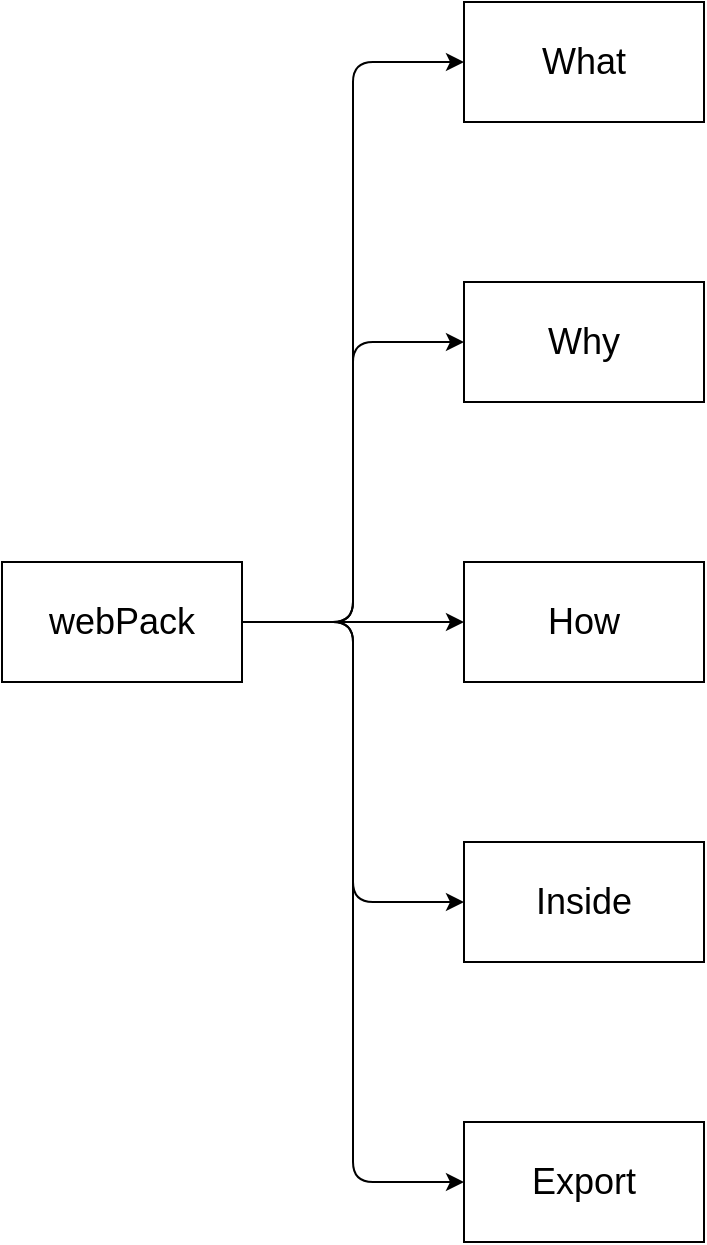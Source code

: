 <mxfile version="13.1.3" pages="6">
    <diagram id="6hGFLwfOUW9BJ-s0fimq" name="webPack">
        <mxGraphModel dx="1417" dy="824" grid="1" gridSize="10" guides="1" tooltips="1" connect="1" arrows="1" fold="1" page="1" pageScale="1" pageWidth="1169" pageHeight="827" math="0" shadow="0">
            <root>
                <mxCell id="0"/>
                <mxCell id="1" parent="0"/>
                <mxCell id="98" value="&lt;font style=&quot;font-size: 18px&quot;&gt;Why&lt;/font&gt;" style="rounded=0;whiteSpace=wrap;html=1;" vertex="1" parent="1">
                    <mxGeometry x="471" y="415" width="120" height="60" as="geometry"/>
                </mxCell>
                <mxCell id="102" value="&lt;span style=&quot;font-size: 18px&quot;&gt;How&lt;/span&gt;" style="rounded=0;whiteSpace=wrap;html=1;" vertex="1" parent="1">
                    <mxGeometry x="471" y="555" width="120" height="60" as="geometry"/>
                </mxCell>
                <mxCell id="115" style="edgeStyle=orthogonalEdgeStyle;rounded=1;orthogonalLoop=1;jettySize=auto;html=1;exitX=1;exitY=0.5;exitDx=0;exitDy=0;entryX=0;entryY=0.5;entryDx=0;entryDy=0;" edge="1" parent="1" source="113" target="100">
                    <mxGeometry relative="1" as="geometry"/>
                </mxCell>
                <mxCell id="116" style="edgeStyle=orthogonalEdgeStyle;rounded=1;orthogonalLoop=1;jettySize=auto;html=1;exitX=1;exitY=0.5;exitDx=0;exitDy=0;entryX=0;entryY=0.5;entryDx=0;entryDy=0;" edge="1" parent="1" source="113" target="98">
                    <mxGeometry relative="1" as="geometry"/>
                </mxCell>
                <mxCell id="117" style="edgeStyle=orthogonalEdgeStyle;rounded=1;orthogonalLoop=1;jettySize=auto;html=1;exitX=1;exitY=0.5;exitDx=0;exitDy=0;entryX=0;entryY=0.5;entryDx=0;entryDy=0;" edge="1" parent="1" source="113" target="102">
                    <mxGeometry relative="1" as="geometry"/>
                </mxCell>
                <mxCell id="118" style="edgeStyle=orthogonalEdgeStyle;rounded=1;orthogonalLoop=1;jettySize=auto;html=1;exitX=1;exitY=0.5;exitDx=0;exitDy=0;entryX=0;entryY=0.5;entryDx=0;entryDy=0;" edge="1" parent="1" source="113" target="109">
                    <mxGeometry relative="1" as="geometry"/>
                </mxCell>
                <mxCell id="119" style="edgeStyle=orthogonalEdgeStyle;rounded=1;orthogonalLoop=1;jettySize=auto;html=1;exitX=1;exitY=0.5;exitDx=0;exitDy=0;entryX=0;entryY=0.5;entryDx=0;entryDy=0;" edge="1" parent="1" source="113" target="111">
                    <mxGeometry relative="1" as="geometry"/>
                </mxCell>
                <mxCell id="113" value="&lt;span style=&quot;font-size: 18px&quot;&gt;webPack&lt;br&gt;&lt;/span&gt;" style="rounded=0;whiteSpace=wrap;html=1;" vertex="1" parent="1">
                    <mxGeometry x="240" y="555" width="120" height="60" as="geometry"/>
                </mxCell>
                <mxCell id="109" value="&lt;span style=&quot;font-size: 18px&quot;&gt;Inside&lt;/span&gt;" style="rounded=0;whiteSpace=wrap;html=1;" vertex="1" parent="1">
                    <mxGeometry x="471" y="695" width="120" height="60" as="geometry"/>
                </mxCell>
                <mxCell id="111" value="&lt;span style=&quot;font-size: 18px&quot;&gt;Export&lt;/span&gt;" style="rounded=0;whiteSpace=wrap;html=1;" vertex="1" parent="1">
                    <mxGeometry x="471" y="835" width="120" height="60" as="geometry"/>
                </mxCell>
                <mxCell id="100" value="&lt;span style=&quot;font-size: 18px&quot;&gt;What&lt;/span&gt;" style="rounded=0;whiteSpace=wrap;html=1;" vertex="1" parent="1">
                    <mxGeometry x="471" y="275" width="120" height="60" as="geometry"/>
                </mxCell>
            </root>
        </mxGraphModel>
    </diagram>
    <diagram id="XiqUCo6GnZzwaEPwd8Sf" name="What">
        <mxGraphModel dx="992" dy="577" grid="1" gridSize="10" guides="1" tooltips="1" connect="1" arrows="1" fold="1" page="1" pageScale="1" pageWidth="1169" pageHeight="827" math="0" shadow="0">
            <root>
                <mxCell id="H03FQ0UtckC1y0QdnC1N-0"/>
                <mxCell id="H03FQ0UtckC1y0QdnC1N-1" parent="H03FQ0UtckC1y0QdnC1N-0"/>
            </root>
        </mxGraphModel>
    </diagram>
    <diagram id="5wwRIe0Xk5iu5gXwRUmf" name="Why">
        <mxGraphModel dx="992" dy="577" grid="1" gridSize="10" guides="1" tooltips="1" connect="1" arrows="1" fold="1" page="1" pageScale="1" pageWidth="827" pageHeight="1169" math="0" shadow="0">
            <root>
                <mxCell id="Ko6x21cP4NmNv93zAIZ_-0"/>
                <mxCell id="Ko6x21cP4NmNv93zAIZ_-1" parent="Ko6x21cP4NmNv93zAIZ_-0"/>
            </root>
        </mxGraphModel>
    </diagram>
    <diagram id="CrYnq88ntsjkxuK0wAAt" name="How">
        <mxGraphModel dx="1444" dy="577" grid="1" gridSize="10" guides="1" tooltips="1" connect="1" arrows="1" fold="1" page="1" pageScale="1" pageWidth="1169" pageHeight="827" math="0" shadow="0">
            <root>
                <mxCell id="W_GrJ6avN32SDptm_MAF-0"/>
                <mxCell id="W_GrJ6avN32SDptm_MAF-1" parent="W_GrJ6avN32SDptm_MAF-0"/>
                <mxCell id="D54nxlyHDCIGiZaqr8-n-2" value="" style="edgeStyle=orthogonalEdgeStyle;rounded=1;orthogonalLoop=1;jettySize=auto;html=1;" edge="1" parent="W_GrJ6avN32SDptm_MAF-1" source="D54nxlyHDCIGiZaqr8-n-0" target="D54nxlyHDCIGiZaqr8-n-1">
                    <mxGeometry relative="1" as="geometry"/>
                </mxCell>
                <mxCell id="D54nxlyHDCIGiZaqr8-n-0" value="How" style="whiteSpace=wrap;html=1;" vertex="1" parent="W_GrJ6avN32SDptm_MAF-1">
                    <mxGeometry x="525" y="150" width="120" height="60" as="geometry"/>
                </mxCell>
                <mxCell id="D54nxlyHDCIGiZaqr8-n-4" value="" style="edgeStyle=orthogonalEdgeStyle;rounded=1;orthogonalLoop=1;jettySize=auto;html=1;" edge="1" parent="W_GrJ6avN32SDptm_MAF-1" source="D54nxlyHDCIGiZaqr8-n-1" target="D54nxlyHDCIGiZaqr8-n-3">
                    <mxGeometry relative="1" as="geometry"/>
                </mxCell>
                <mxCell id="D54nxlyHDCIGiZaqr8-n-8" value="" style="edgeStyle=orthogonalEdgeStyle;rounded=1;orthogonalLoop=1;jettySize=auto;html=1;" edge="1" parent="W_GrJ6avN32SDptm_MAF-1" source="D54nxlyHDCIGiZaqr8-n-1" target="D54nxlyHDCIGiZaqr8-n-7">
                    <mxGeometry relative="1" as="geometry"/>
                </mxCell>
                <mxCell id="D54nxlyHDCIGiZaqr8-n-1" value="How" style="whiteSpace=wrap;html=1;" vertex="1" parent="W_GrJ6avN32SDptm_MAF-1">
                    <mxGeometry x="525" y="290" width="120" height="60" as="geometry"/>
                </mxCell>
                <mxCell id="D54nxlyHDCIGiZaqr8-n-10" value="" style="edgeStyle=orthogonalEdgeStyle;rounded=1;orthogonalLoop=1;jettySize=auto;html=1;" edge="1" parent="W_GrJ6avN32SDptm_MAF-1" source="D54nxlyHDCIGiZaqr8-n-7" target="D54nxlyHDCIGiZaqr8-n-9">
                    <mxGeometry relative="1" as="geometry"/>
                </mxCell>
                <mxCell id="D54nxlyHDCIGiZaqr8-n-7" value="How" style="whiteSpace=wrap;html=1;" vertex="1" parent="W_GrJ6avN32SDptm_MAF-1">
                    <mxGeometry x="725" y="290" width="120" height="60" as="geometry"/>
                </mxCell>
                <mxCell id="D54nxlyHDCIGiZaqr8-n-12" value="" style="edgeStyle=orthogonalEdgeStyle;rounded=1;orthogonalLoop=1;jettySize=auto;html=1;" edge="1" parent="W_GrJ6avN32SDptm_MAF-1" source="D54nxlyHDCIGiZaqr8-n-9" target="D54nxlyHDCIGiZaqr8-n-11">
                    <mxGeometry relative="1" as="geometry"/>
                </mxCell>
                <mxCell id="D54nxlyHDCIGiZaqr8-n-9" value="How" style="whiteSpace=wrap;html=1;" vertex="1" parent="W_GrJ6avN32SDptm_MAF-1">
                    <mxGeometry x="925" y="290" width="120" height="60" as="geometry"/>
                </mxCell>
                <mxCell id="D54nxlyHDCIGiZaqr8-n-11" value="How" style="whiteSpace=wrap;html=1;" vertex="1" parent="W_GrJ6avN32SDptm_MAF-1">
                    <mxGeometry x="1125" y="290" width="120" height="60" as="geometry"/>
                </mxCell>
                <mxCell id="D54nxlyHDCIGiZaqr8-n-6" value="" style="edgeStyle=orthogonalEdgeStyle;rounded=1;orthogonalLoop=1;jettySize=auto;html=1;" edge="1" parent="W_GrJ6avN32SDptm_MAF-1" source="D54nxlyHDCIGiZaqr8-n-3" target="D54nxlyHDCIGiZaqr8-n-5">
                    <mxGeometry relative="1" as="geometry"/>
                </mxCell>
                <mxCell id="D54nxlyHDCIGiZaqr8-n-3" value="How" style="whiteSpace=wrap;html=1;" vertex="1" parent="W_GrJ6avN32SDptm_MAF-1">
                    <mxGeometry x="325" y="290" width="120" height="60" as="geometry"/>
                </mxCell>
                <mxCell id="D54nxlyHDCIGiZaqr8-n-5" value="How" style="whiteSpace=wrap;html=1;" vertex="1" parent="W_GrJ6avN32SDptm_MAF-1">
                    <mxGeometry x="125" y="290" width="120" height="60" as="geometry"/>
                </mxCell>
            </root>
        </mxGraphModel>
    </diagram>
    <diagram id="Z-nrA5L-h95bzS2lmcla" name="Inside">
        <mxGraphModel dx="992" dy="577" grid="1" gridSize="10" guides="1" tooltips="1" connect="1" arrows="1" fold="1" page="1" pageScale="1" pageWidth="827" pageHeight="1169" math="0" shadow="0">
            <root>
                <mxCell id="wgrpLvMI-CCwnUauuDr7-0"/>
                <mxCell id="wgrpLvMI-CCwnUauuDr7-1" parent="wgrpLvMI-CCwnUauuDr7-0"/>
            </root>
        </mxGraphModel>
    </diagram>
    <diagram id="bcw2T_n9rW20YttvgZXY" name="Export">
        <mxGraphModel dx="992" dy="577" grid="1" gridSize="10" guides="1" tooltips="1" connect="1" arrows="1" fold="1" page="1" pageScale="1" pageWidth="827" pageHeight="1169" math="0" shadow="0">
            <root>
                <mxCell id="K40HuHnwFd__yBDZoHWH-0"/>
                <mxCell id="K40HuHnwFd__yBDZoHWH-1" parent="K40HuHnwFd__yBDZoHWH-0"/>
            </root>
        </mxGraphModel>
    </diagram>
</mxfile>